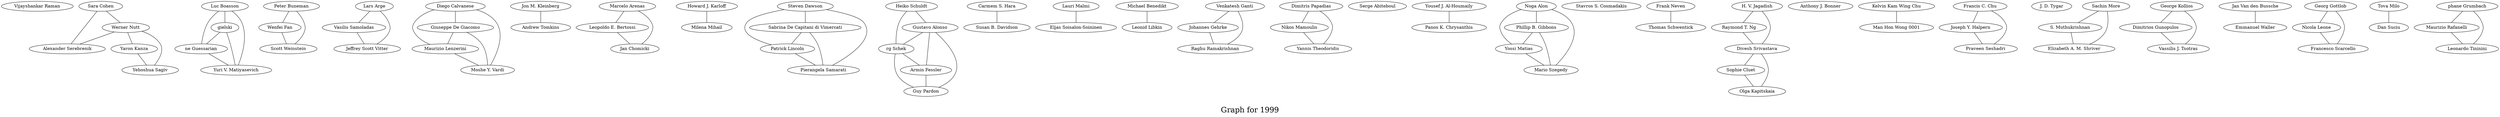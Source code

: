 /*****
Graph for 1999
*****/

graph G {
  graph [splines=true overlap=false]
  node  [shape=ellipse, width=0.3, height=0.3]
  0 [label="Vijayshankar Raman"];
  1 [label="Sara Cohen"];
  2 [label="Werner Nutt"];
  3 [label="Alexander Serebrenik"];
  4 [label="Luc Boasson"];
  5 [label="gielski"];
  6 [label="ne Guessarian"];
  7 [label="Yuri V. Matiyasevich"];
  8 [label="Peter Buneman"];
  9 [label="Wenfei Fan"];
  10 [label="Scott Weinstein"];
  11 [label="Lars Arge"];
  12 [label="Vasilis Samoladas"];
  13 [label="Jeffrey Scott Vitter"];
  14 [label="Diego Calvanese"];
  15 [label="Giuseppe De Giacomo"];
  16 [label="Maurizio Lenzerini"];
  17 [label="Moshe Y. Vardi"];
  18 [label="Jon M. Kleinberg"];
  19 [label="Andrew Tomkins"];
  20 [label="Marcelo Arenas"];
  21 [label="Leopoldo E. Bertossi"];
  22 [label="Jan Chomicki"];
  23 [label="Yaron Kanza"];
  24 [label="Yehoshua Sagiv"];
  25 [label="Howard J. Karloff"];
  26 [label="Milena Mihail"];
  27 [label="Steven Dawson"];
  28 [label="Sabrina De Capitani di Vimercati"];
  29 [label="Patrick Lincoln"];
  30 [label="Pierangela Samarati"];
  31 [label="Heiko Schuldt"];
  32 [label="Gustavo Alonso"];
  33 [label="rg Schek"];
  34 [label="Carmem S. Hara"];
  35 [label="Susan B. Davidson"];
  36 [label="Lauri Malmi"];
  37 [label="Eljas Soisalon-Soininen"];
  38 [label="Michael Benedikt"];
  39 [label="Leonid Libkin"];
  40 [label="Venkatesh Ganti"];
  41 [label="Johannes Gehrke"];
  42 [label="Raghu Ramakrishnan"];
  43 [label="Dimitris Papadias"];
  44 [label="Nikos Mamoulis"];
  45 [label="Yannis Theodoridis"];
  46 [label="Serge Abiteboul"];
  47 [label="Yousef J. Al-Houmaily"];
  48 [label="Panos K. Chrysanthis"];
  49 [label="Noga Alon"];
  50 [label="Phillip B. Gibbons"];
  51 [label="Yossi Matias"];
  52 [label="Mario Szegedy"];
  53 [label="Stavros S. Cosmadakis"];
  54 [label="Frank Neven"];
  55 [label="Thomas Schwentick"];
  56 [label="Armin Fessler"];
  57 [label="Guy Pardon"];
  58 [label="H. V. Jagadish"];
  59 [label="Raymond T. Ng"];
  60 [label="Divesh Srivastava"];
  61 [label="Anthony J. Bonner"];
  62 [label="Kelvin Kam Wing Chu"];
  63 [label="Man Hon Wong 0001"];
  64 [label="Francis C. Chu"];
  65 [label="Joseph Y. Halpern"];
  66 [label="Praveen Seshadri"];
  67 [label="J. D. Tygar"];
  68 [label="Sachin More"];
  69 [label="S. Muthukrishnan"];
  70 [label="Elizabeth A. M. Shriver"];
  71 [label="George Kollios"];
  72 [label="Dimitrios Gunopulos"];
  73 [label="Vassilis J. Tsotras"];
  74 [label="Jan Van den Bussche"];
  75 [label="Emmanuel Waller"];
  76 [label="Georg Gottlob"];
  77 [label="Nicola Leone"];
  78 [label="Francesco Scarcello"];
  79 [label="Tova Milo"];
  80 [label="Dan Suciu"];
  81 [label="phane Grumbach"];
  82 [label="Maurizio Rafanelli"];
  83 [label="Leonardo Tininini"];
  84 [label="Sophie Cluet"];
  85 [label="Olga Kapitskaia"];
  1 -- 2;
  1 -- 3;
  2 -- 3;
  2 -- 23;
  2 -- 24;
  4 -- 5;
  4 -- 6;
  4 -- 7;
  5 -- 6;
  5 -- 7;
  6 -- 7;
  8 -- 9;
  8 -- 10;
  9 -- 10;
  11 -- 12;
  11 -- 13;
  12 -- 13;
  14 -- 15;
  14 -- 16;
  14 -- 17;
  15 -- 16;
  15 -- 17;
  16 -- 17;
  18 -- 19;
  20 -- 21;
  20 -- 22;
  21 -- 22;
  23 -- 24;
  25 -- 26;
  27 -- 28;
  27 -- 29;
  27 -- 30;
  28 -- 29;
  28 -- 30;
  29 -- 30;
  31 -- 32;
  31 -- 33;
  32 -- 33;
  32 -- 56;
  32 -- 57;
  33 -- 56;
  33 -- 57;
  34 -- 35;
  36 -- 37;
  38 -- 39;
  40 -- 41;
  40 -- 42;
  41 -- 42;
  43 -- 44;
  43 -- 45;
  44 -- 45;
  47 -- 48;
  49 -- 50;
  49 -- 51;
  49 -- 52;
  50 -- 51;
  50 -- 52;
  51 -- 52;
  54 -- 55;
  56 -- 57;
  58 -- 59;
  58 -- 60;
  59 -- 60;
  60 -- 84;
  60 -- 85;
  62 -- 63;
  64 -- 65;
  64 -- 66;
  65 -- 66;
  68 -- 69;
  68 -- 70;
  69 -- 70;
  71 -- 72;
  71 -- 73;
  72 -- 73;
  74 -- 75;
  76 -- 77;
  76 -- 78;
  77 -- 78;
  79 -- 80;
  81 -- 82;
  81 -- 83;
  82 -- 83;
  84 -- 85;
  label = "\nGraph for 1999\n";  fontsize=24;
}
